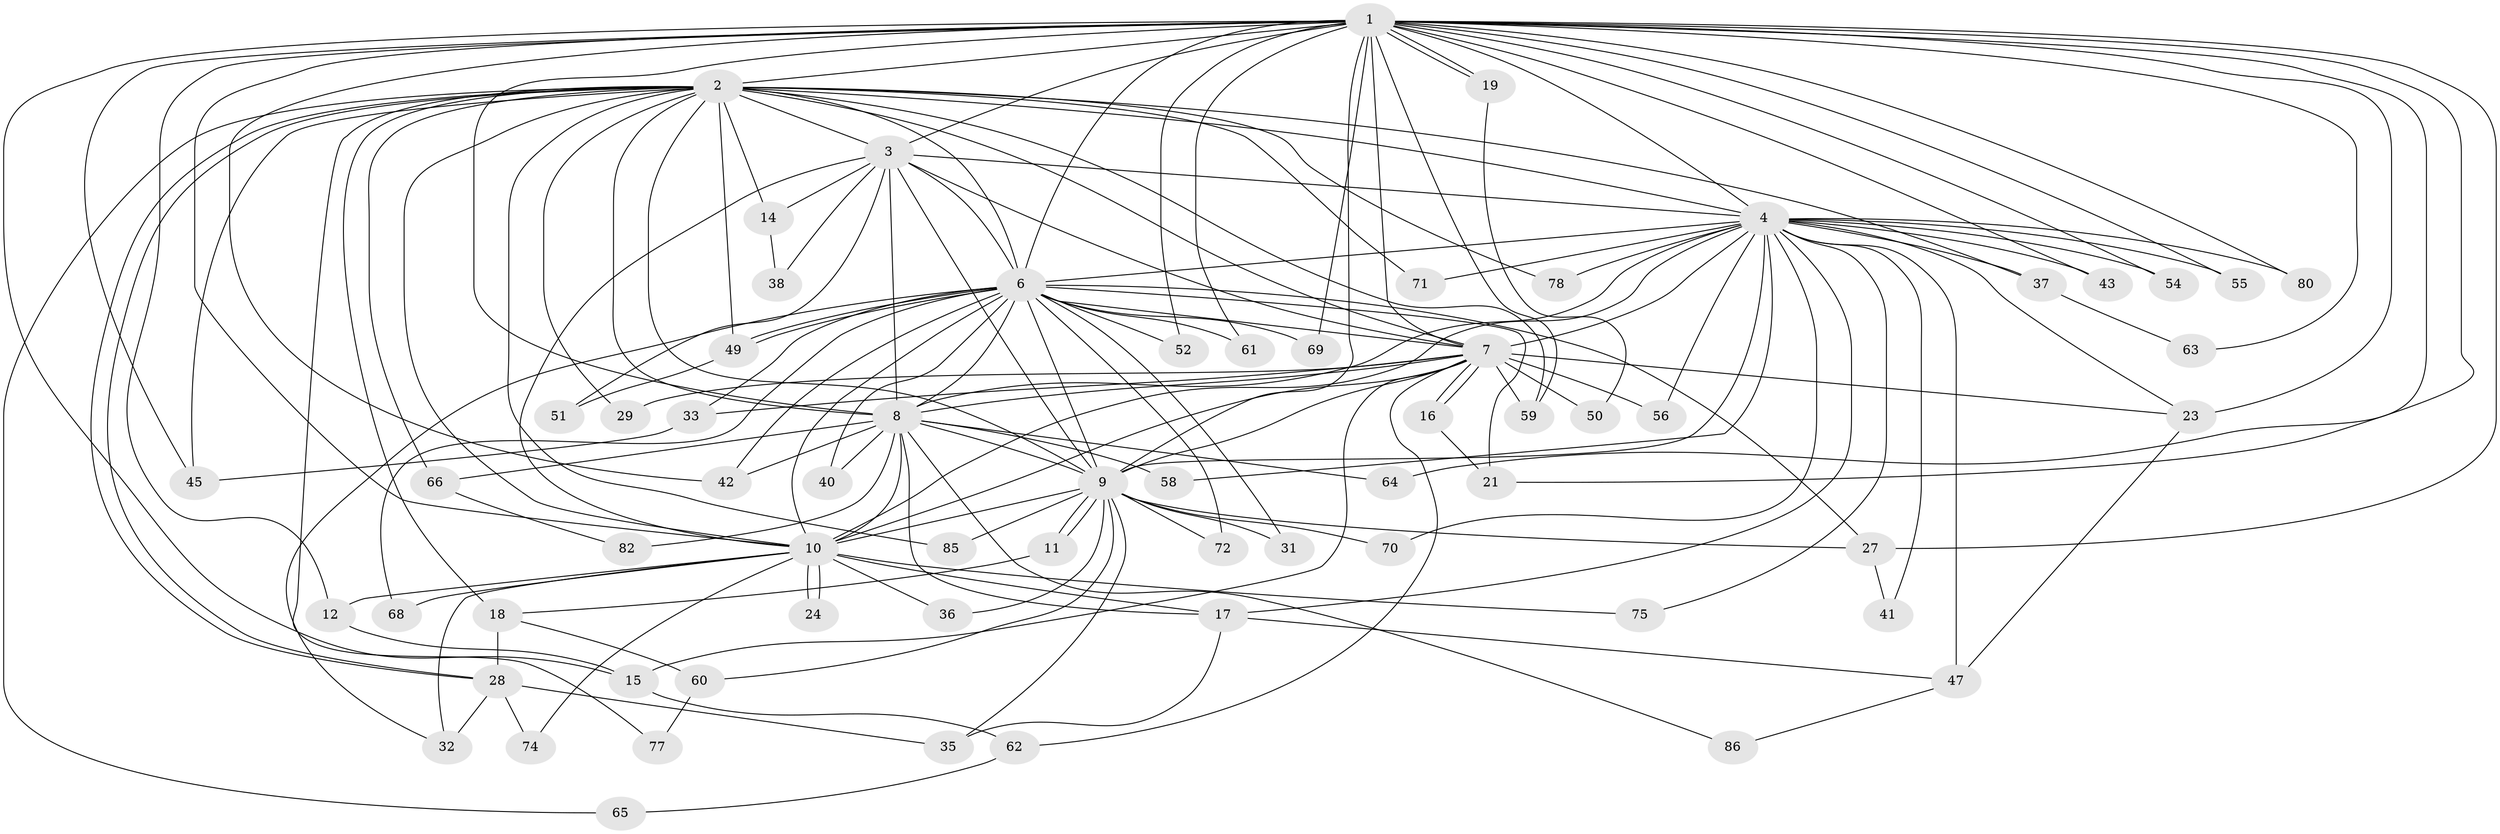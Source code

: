 // original degree distribution, {29: 0.011494252873563218, 21: 0.011494252873563218, 13: 0.011494252873563218, 25: 0.011494252873563218, 12: 0.011494252873563218, 26: 0.011494252873563218, 20: 0.022988505747126436, 18: 0.022988505747126436, 3: 0.21839080459770116, 2: 0.5517241379310345, 4: 0.09195402298850575, 6: 0.011494252873563218, 5: 0.011494252873563218}
// Generated by graph-tools (version 1.1) at 2025/41/03/06/25 10:41:42]
// undirected, 65 vertices, 161 edges
graph export_dot {
graph [start="1"]
  node [color=gray90,style=filled];
  1 [super="+13"];
  2 [super="+5"];
  3 [super="+76"];
  4 [super="+30"];
  6 [super="+44"];
  7 [super="+73"];
  8 [super="+81"];
  9 [super="+25"];
  10 [super="+26"];
  11;
  12;
  14;
  15 [super="+22"];
  16 [super="+84"];
  17 [super="+20"];
  18;
  19;
  21;
  23 [super="+79"];
  24;
  27 [super="+39"];
  28 [super="+53"];
  29;
  31;
  32 [super="+34"];
  33;
  35 [super="+67"];
  36;
  37;
  38;
  40;
  41;
  42 [super="+46"];
  43;
  45 [super="+48"];
  47 [super="+87"];
  49 [super="+57"];
  50;
  51;
  52;
  54;
  55;
  56;
  58;
  59 [super="+83"];
  60;
  61;
  62;
  63;
  64;
  65;
  66;
  68;
  69;
  70;
  71;
  72;
  74;
  75;
  77;
  78;
  80;
  82;
  85;
  86;
  1 -- 2 [weight=2];
  1 -- 3;
  1 -- 4;
  1 -- 6;
  1 -- 7;
  1 -- 8;
  1 -- 9 [weight=2];
  1 -- 10;
  1 -- 12;
  1 -- 15;
  1 -- 19;
  1 -- 19;
  1 -- 21;
  1 -- 23;
  1 -- 27;
  1 -- 43;
  1 -- 52;
  1 -- 54;
  1 -- 55;
  1 -- 59;
  1 -- 61;
  1 -- 63;
  1 -- 64;
  1 -- 69;
  1 -- 80;
  1 -- 42;
  1 -- 45;
  2 -- 3 [weight=2];
  2 -- 4 [weight=2];
  2 -- 6 [weight=2];
  2 -- 7 [weight=2];
  2 -- 8 [weight=2];
  2 -- 9 [weight=2];
  2 -- 10 [weight=2];
  2 -- 14;
  2 -- 28;
  2 -- 28;
  2 -- 29;
  2 -- 37;
  2 -- 45;
  2 -- 65;
  2 -- 66;
  2 -- 71;
  2 -- 77;
  2 -- 78;
  2 -- 85;
  2 -- 18;
  2 -- 59;
  2 -- 49;
  3 -- 4 [weight=2];
  3 -- 6;
  3 -- 7;
  3 -- 8;
  3 -- 9;
  3 -- 10;
  3 -- 14;
  3 -- 38;
  3 -- 51;
  4 -- 6;
  4 -- 7;
  4 -- 8;
  4 -- 9;
  4 -- 10;
  4 -- 17;
  4 -- 37;
  4 -- 41;
  4 -- 43;
  4 -- 47 [weight=2];
  4 -- 54;
  4 -- 55;
  4 -- 56;
  4 -- 58;
  4 -- 70;
  4 -- 71;
  4 -- 75;
  4 -- 78;
  4 -- 80;
  4 -- 23;
  6 -- 7;
  6 -- 8;
  6 -- 9 [weight=2];
  6 -- 10;
  6 -- 21;
  6 -- 27;
  6 -- 31;
  6 -- 32;
  6 -- 33;
  6 -- 40;
  6 -- 42;
  6 -- 49;
  6 -- 49;
  6 -- 52;
  6 -- 61;
  6 -- 68;
  6 -- 69;
  6 -- 72;
  7 -- 8;
  7 -- 9;
  7 -- 10 [weight=2];
  7 -- 15;
  7 -- 16;
  7 -- 16;
  7 -- 23;
  7 -- 29;
  7 -- 33;
  7 -- 50;
  7 -- 56;
  7 -- 62;
  7 -- 59;
  8 -- 9 [weight=2];
  8 -- 10;
  8 -- 40;
  8 -- 42;
  8 -- 58;
  8 -- 64;
  8 -- 66;
  8 -- 82;
  8 -- 86;
  8 -- 17;
  9 -- 10;
  9 -- 11;
  9 -- 11;
  9 -- 31;
  9 -- 35;
  9 -- 36;
  9 -- 60;
  9 -- 70;
  9 -- 72;
  9 -- 85;
  9 -- 27;
  10 -- 12;
  10 -- 17 [weight=2];
  10 -- 24;
  10 -- 24;
  10 -- 32;
  10 -- 36;
  10 -- 68;
  10 -- 75;
  10 -- 74;
  11 -- 18;
  12 -- 15;
  14 -- 38;
  15 -- 62;
  16 -- 21;
  17 -- 35;
  17 -- 47;
  18 -- 60;
  18 -- 28;
  19 -- 50;
  23 -- 47;
  27 -- 41;
  28 -- 74;
  28 -- 32;
  28 -- 35;
  33 -- 45;
  37 -- 63;
  47 -- 86;
  49 -- 51;
  60 -- 77;
  62 -- 65;
  66 -- 82;
}
